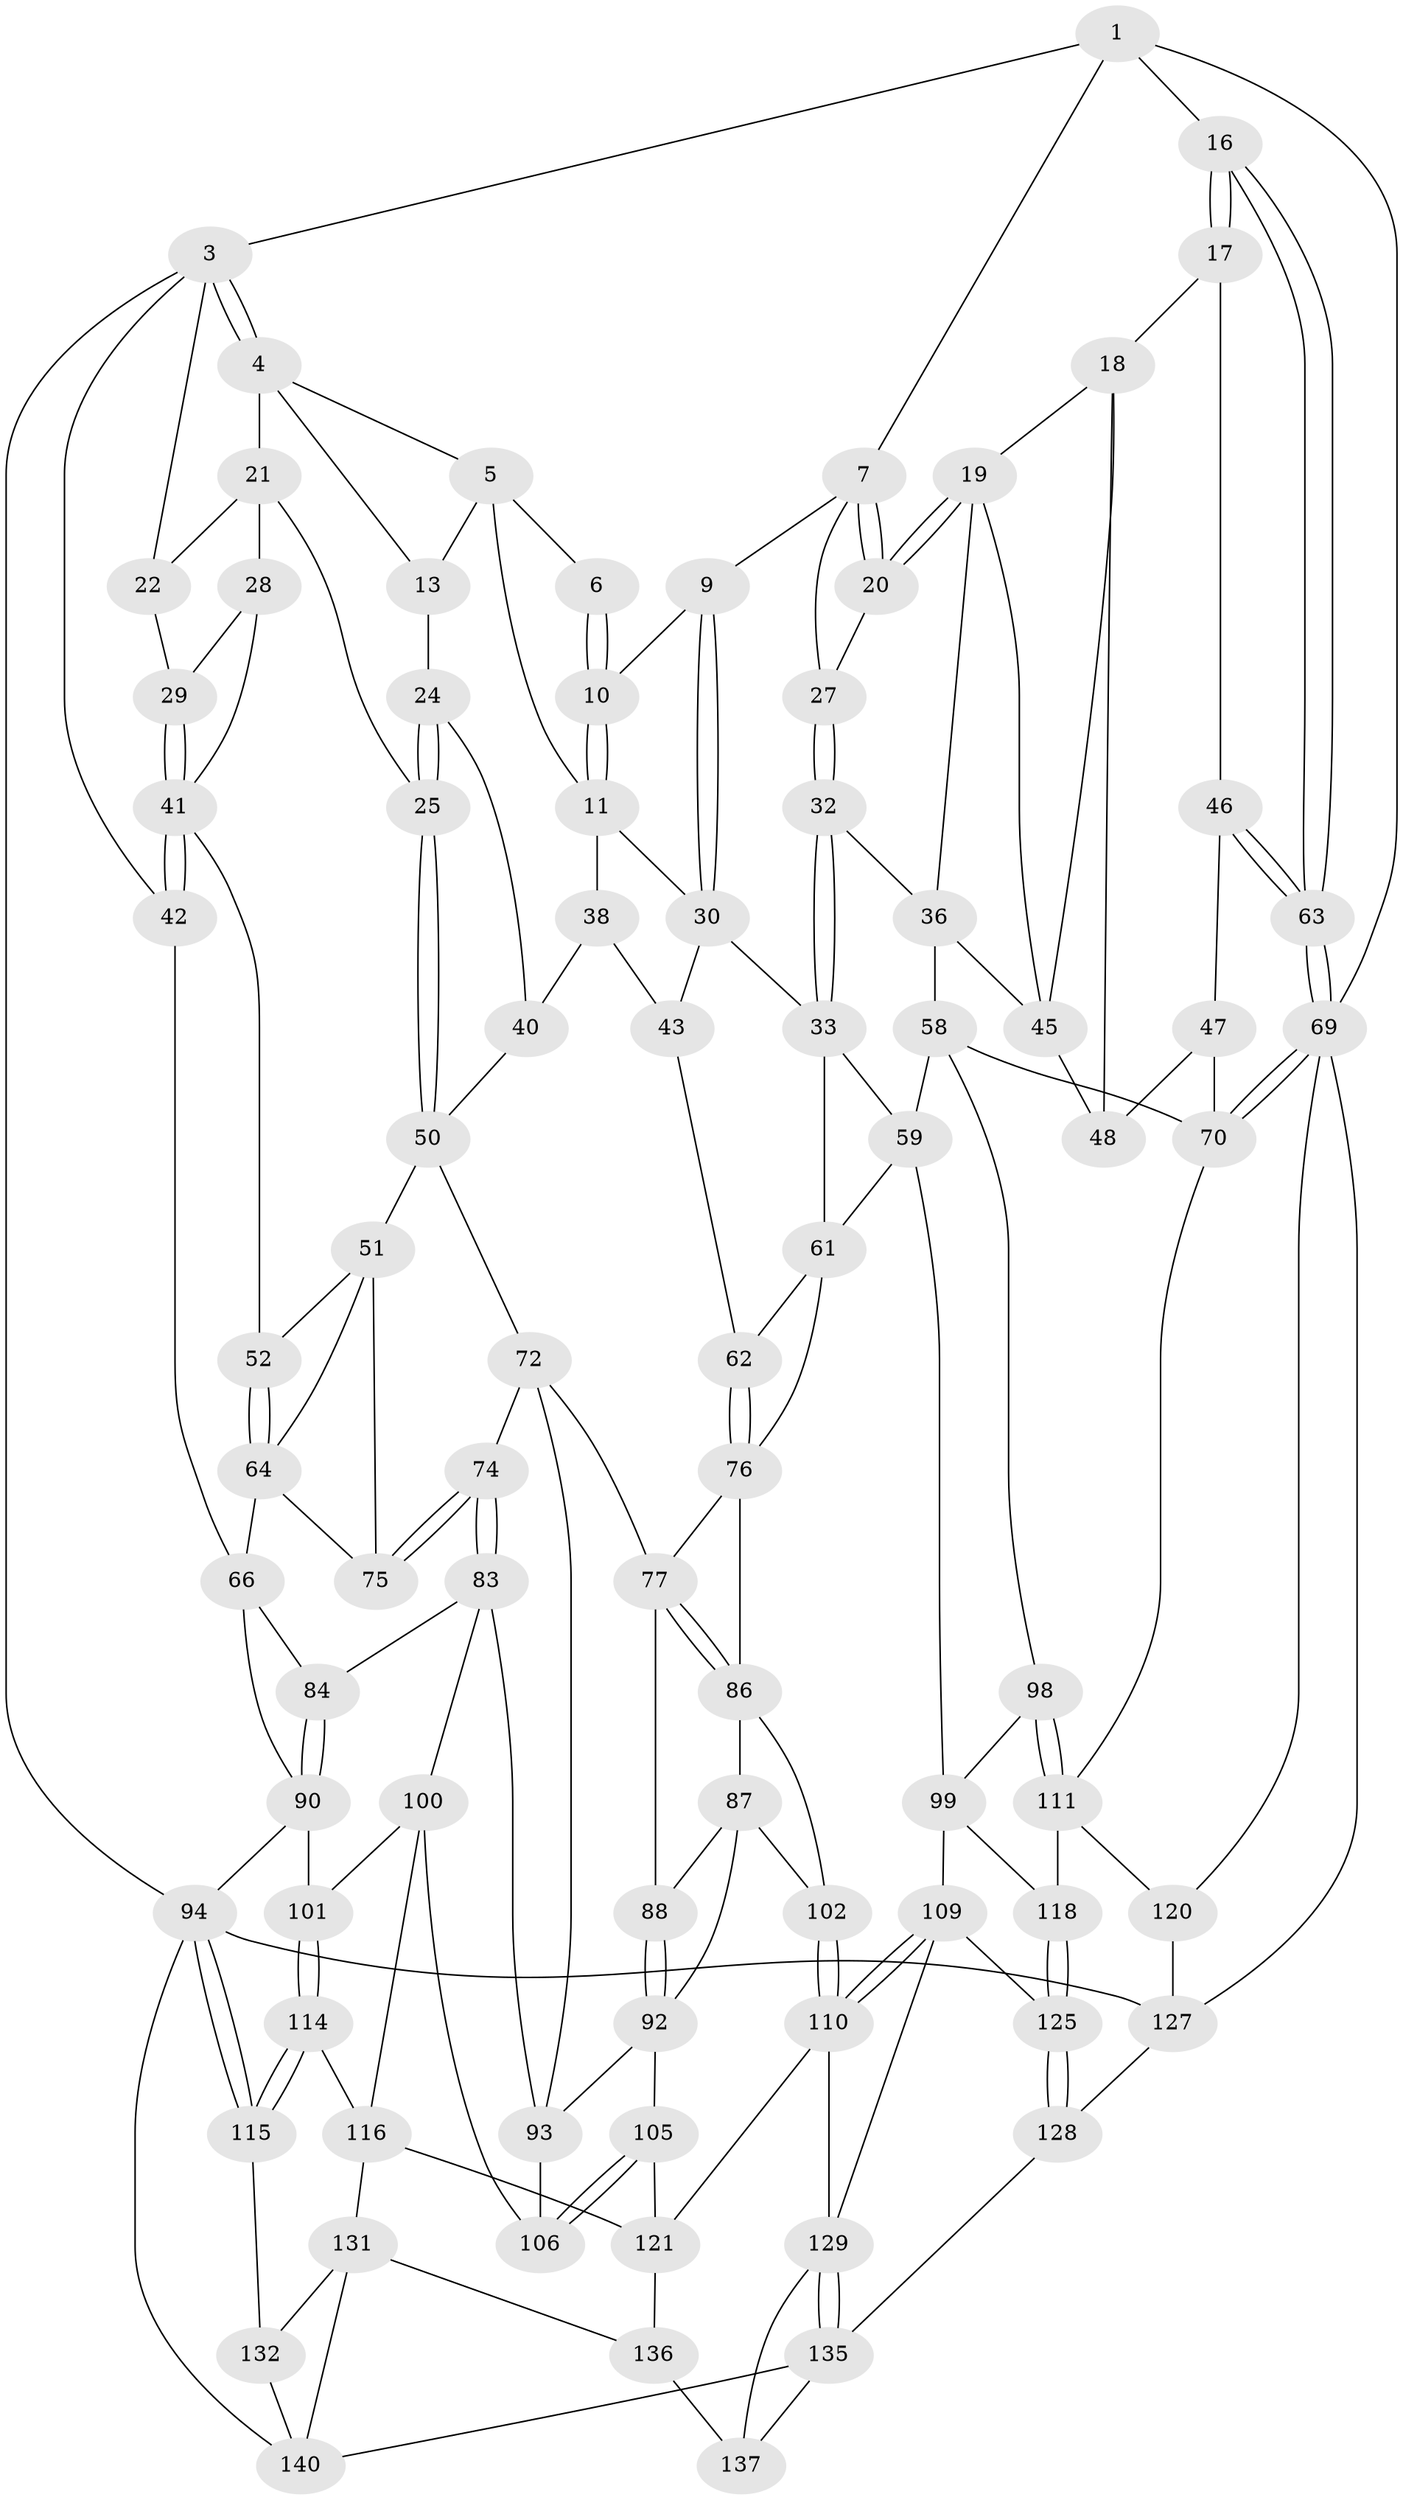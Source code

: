 // original degree distribution, {3: 0.013986013986013986, 5: 0.5034965034965035, 4: 0.2517482517482518, 6: 0.23076923076923078}
// Generated by graph-tools (version 1.1) at 2025/42/03/06/25 10:42:26]
// undirected, 87 vertices, 188 edges
graph export_dot {
graph [start="1"]
  node [color=gray90,style=filled];
  1 [pos="+0.8376418109782474+0",super="+2"];
  3 [pos="+0+0",super="+23"];
  4 [pos="+0.19308463318105865+0",super="+15"];
  5 [pos="+0.32928607642120505+0",super="+12"];
  6 [pos="+0.43794615766484757+0"];
  7 [pos="+0.753455992042605+0",super="+8"];
  9 [pos="+0.5604158906400096+0.08080894812369685"];
  10 [pos="+0.5275192818481375+0.018509518150246033"];
  11 [pos="+0.395278702398136+0.11494174100621364",super="+31"];
  13 [pos="+0.3609231813976892+0.12085652074573491",super="+14"];
  16 [pos="+1+0"];
  17 [pos="+0.9330479339462681+0.13853386569204723"];
  18 [pos="+0.8394552144459497+0.15964449918555662",super="+44"];
  19 [pos="+0.7898641825918681+0.12357210289029623",super="+35"];
  20 [pos="+0.759435762103035+0.06841850019454637"];
  21 [pos="+0.16394985299360038+0.11372447631647066",super="+26"];
  22 [pos="+0.12165898325489405+0.11233766453020189"];
  24 [pos="+0.2455569849043506+0.1885469908706361",super="+37"];
  25 [pos="+0.2317883132426412+0.2025439689402208"];
  27 [pos="+0.6795478317520334+0.12897524599186228"];
  28 [pos="+0.18127621027446686+0.19215413251152846"];
  29 [pos="+0.15471756435283862+0.17200242889109355"];
  30 [pos="+0.5490994750274462+0.11250077947175514",super="+34"];
  32 [pos="+0.6237102995468502+0.22583014197014437"];
  33 [pos="+0.6094083322066135+0.23002532270810952",super="+60"];
  36 [pos="+0.6827663069785104+0.23516992495778552",super="+54"];
  38 [pos="+0.4133826548104656+0.1383217976101854",super="+39"];
  40 [pos="+0.39454482626670356+0.28607638080867304"];
  41 [pos="+0+0.07331983852658197",super="+49"];
  42 [pos="+0+0"];
  43 [pos="+0.5768524024771582+0.22860632672037096",super="+57"];
  45 [pos="+0.7393028131085718+0.22708327764514877",super="+53"];
  46 [pos="+0.9623089526017925+0.2721907112115542"];
  47 [pos="+0.9055144902686764+0.29138699180012884",super="+71"];
  48 [pos="+0.8460379762957481+0.29004104026395033",super="+56"];
  50 [pos="+0.2355179307724821+0.29378873540617617",super="+55"];
  51 [pos="+0.1824165749549558+0.3021210927088707",super="+68"];
  52 [pos="+0.11614166696292301+0.29382414702099685"];
  58 [pos="+0.76645472525253+0.3709932345404981",super="+80"];
  59 [pos="+0.6870044988677186+0.40473122109363524",super="+81"];
  61 [pos="+0.562625043350491+0.36609827014067714",super="+82"];
  62 [pos="+0.4376282222689434+0.3313211147421903"];
  63 [pos="+1+0.3493381872981437"];
  64 [pos="+0.10487875959637721+0.3121739967723344",super="+65"];
  66 [pos="+0+0.35951164220117177",super="+67"];
  69 [pos="+1+0.5871083970470956",super="+107"];
  70 [pos="+0.9786645030789022+0.5302032831162664",super="+79"];
  72 [pos="+0.2504610178758281+0.38753338869168114",super="+73"];
  74 [pos="+0.14751587246325246+0.4174805028847902"];
  75 [pos="+0.1447782545258585+0.4110291416279289"];
  76 [pos="+0.4363829998325948+0.3364506290448833",super="+85"];
  77 [pos="+0.43164411822497634+0.3425986963841539",super="+78"];
  83 [pos="+0.12587579930098053+0.460684517818453",super="+97"];
  84 [pos="+0.05411441858882082+0.4201192395760497"];
  86 [pos="+0.4257649405552225+0.47613622033989905",super="+89"];
  87 [pos="+0.3944693027236952+0.49790671241689655",super="+103"];
  88 [pos="+0.3287913614798317+0.48576232197173924"];
  90 [pos="+0.008934556958990975+0.5090509384027609",super="+91"];
  92 [pos="+0.3129444039939489+0.49183638223236187",super="+104"];
  93 [pos="+0.28210538628246346+0.4804630691195904",super="+96"];
  94 [pos="+0+0.8068304747513051",super="+95"];
  98 [pos="+0.7118852407123748+0.5254227680671607"];
  99 [pos="+0.6478536561256868+0.5222759495490381",super="+108"];
  100 [pos="+0.12404001594568925+0.5077968279136184",super="+113"];
  101 [pos="+0.07735398964576008+0.5287654059342325"];
  102 [pos="+0.45292082994700567+0.6135058674708421"];
  105 [pos="+0.3212872095221639+0.6483708589048695",super="+119"];
  106 [pos="+0.23053699540990524+0.5972824015949603",super="+112"];
  109 [pos="+0.5798389212304065+0.7178526545531353",super="+126"];
  110 [pos="+0.5285720833637225+0.7114271990016197",super="+124"];
  111 [pos="+0.8261977329771814+0.5808145703657608",super="+117"];
  114 [pos="+0.022920450252611822+0.7447823090224727"];
  115 [pos="+0+0.7781875130227083",super="+133"];
  116 [pos="+0.058498808545922716+0.7413342818191396",super="+123"];
  118 [pos="+0.7598798259215512+0.657321649471825"];
  120 [pos="+1+0.7704268244346049"];
  121 [pos="+0.28620429985688595+0.8018490212356209",super="+122"];
  125 [pos="+0.7844096127971221+0.7985479818161195"];
  127 [pos="+1+0.7735047528119632",super="+142"];
  128 [pos="+0.8296367308340261+0.8215631404875585",super="+134"];
  129 [pos="+0.6128207573676938+0.8950834892732014",super="+130"];
  131 [pos="+0.1790083721708728+0.9005413531730189",super="+138"];
  132 [pos="+0.14288455747660284+0.9292672493649452",super="+139"];
  135 [pos="+0.6548660761489985+1",super="+143"];
  136 [pos="+0.30722554590465057+0.8479102505204411"];
  137 [pos="+0.40627226418340306+0.911528305943453"];
  140 [pos="+0.19420110689750023+1",super="+141"];
  1 -- 7;
  1 -- 16;
  1 -- 3;
  1 -- 69;
  3 -- 4;
  3 -- 4;
  3 -- 42;
  3 -- 22;
  3 -- 94;
  4 -- 5;
  4 -- 21;
  4 -- 13;
  5 -- 6;
  5 -- 13;
  5 -- 11;
  6 -- 10;
  6 -- 10;
  7 -- 20;
  7 -- 20;
  7 -- 9;
  7 -- 27;
  9 -- 10;
  9 -- 30;
  9 -- 30;
  10 -- 11;
  10 -- 11;
  11 -- 38;
  11 -- 30;
  13 -- 24 [weight=2];
  16 -- 17;
  16 -- 17;
  16 -- 63;
  16 -- 63;
  17 -- 18;
  17 -- 46;
  18 -- 19;
  18 -- 48;
  18 -- 45;
  19 -- 20;
  19 -- 20;
  19 -- 36;
  19 -- 45;
  20 -- 27;
  21 -- 22;
  21 -- 25;
  21 -- 28;
  22 -- 29;
  24 -- 25;
  24 -- 25;
  24 -- 40;
  25 -- 50;
  25 -- 50;
  27 -- 32;
  27 -- 32;
  28 -- 29;
  28 -- 41;
  29 -- 41;
  29 -- 41;
  30 -- 33;
  30 -- 43;
  32 -- 33;
  32 -- 33;
  32 -- 36;
  33 -- 59;
  33 -- 61;
  36 -- 58;
  36 -- 45;
  38 -- 43 [weight=2];
  38 -- 40;
  40 -- 50;
  41 -- 42;
  41 -- 42;
  41 -- 52;
  42 -- 66;
  43 -- 62;
  45 -- 48;
  46 -- 47;
  46 -- 63;
  46 -- 63;
  47 -- 48 [weight=2];
  47 -- 70;
  50 -- 51;
  50 -- 72;
  51 -- 52;
  51 -- 64;
  51 -- 75;
  52 -- 64;
  52 -- 64;
  58 -- 59;
  58 -- 98;
  58 -- 70;
  59 -- 99;
  59 -- 61;
  61 -- 62;
  61 -- 76;
  62 -- 76;
  62 -- 76;
  63 -- 69;
  63 -- 69;
  64 -- 66;
  64 -- 75;
  66 -- 84;
  66 -- 90;
  69 -- 70;
  69 -- 70;
  69 -- 120;
  69 -- 127;
  70 -- 111;
  72 -- 74;
  72 -- 93;
  72 -- 77;
  74 -- 75;
  74 -- 75;
  74 -- 83;
  74 -- 83;
  76 -- 77;
  76 -- 86;
  77 -- 86;
  77 -- 86;
  77 -- 88;
  83 -- 84;
  83 -- 100;
  83 -- 93;
  84 -- 90;
  84 -- 90;
  86 -- 87;
  86 -- 102;
  87 -- 88;
  87 -- 92;
  87 -- 102;
  88 -- 92;
  88 -- 92;
  90 -- 101;
  90 -- 94;
  92 -- 93;
  92 -- 105;
  93 -- 106;
  94 -- 115;
  94 -- 115;
  94 -- 140;
  94 -- 127;
  98 -- 99;
  98 -- 111;
  98 -- 111;
  99 -- 109;
  99 -- 118;
  100 -- 101;
  100 -- 116;
  100 -- 106;
  101 -- 114;
  101 -- 114;
  102 -- 110;
  102 -- 110;
  105 -- 106 [weight=2];
  105 -- 106;
  105 -- 121;
  109 -- 110;
  109 -- 110;
  109 -- 129;
  109 -- 125;
  110 -- 121;
  110 -- 129;
  111 -- 120;
  111 -- 118;
  114 -- 115;
  114 -- 115;
  114 -- 116;
  115 -- 132 [weight=2];
  116 -- 121;
  116 -- 131;
  118 -- 125;
  118 -- 125;
  120 -- 127;
  121 -- 136;
  125 -- 128;
  125 -- 128;
  127 -- 128 [weight=2];
  128 -- 135;
  129 -- 135;
  129 -- 135;
  129 -- 137;
  131 -- 132;
  131 -- 136;
  131 -- 140;
  132 -- 140;
  135 -- 137;
  135 -- 140;
  136 -- 137;
}
